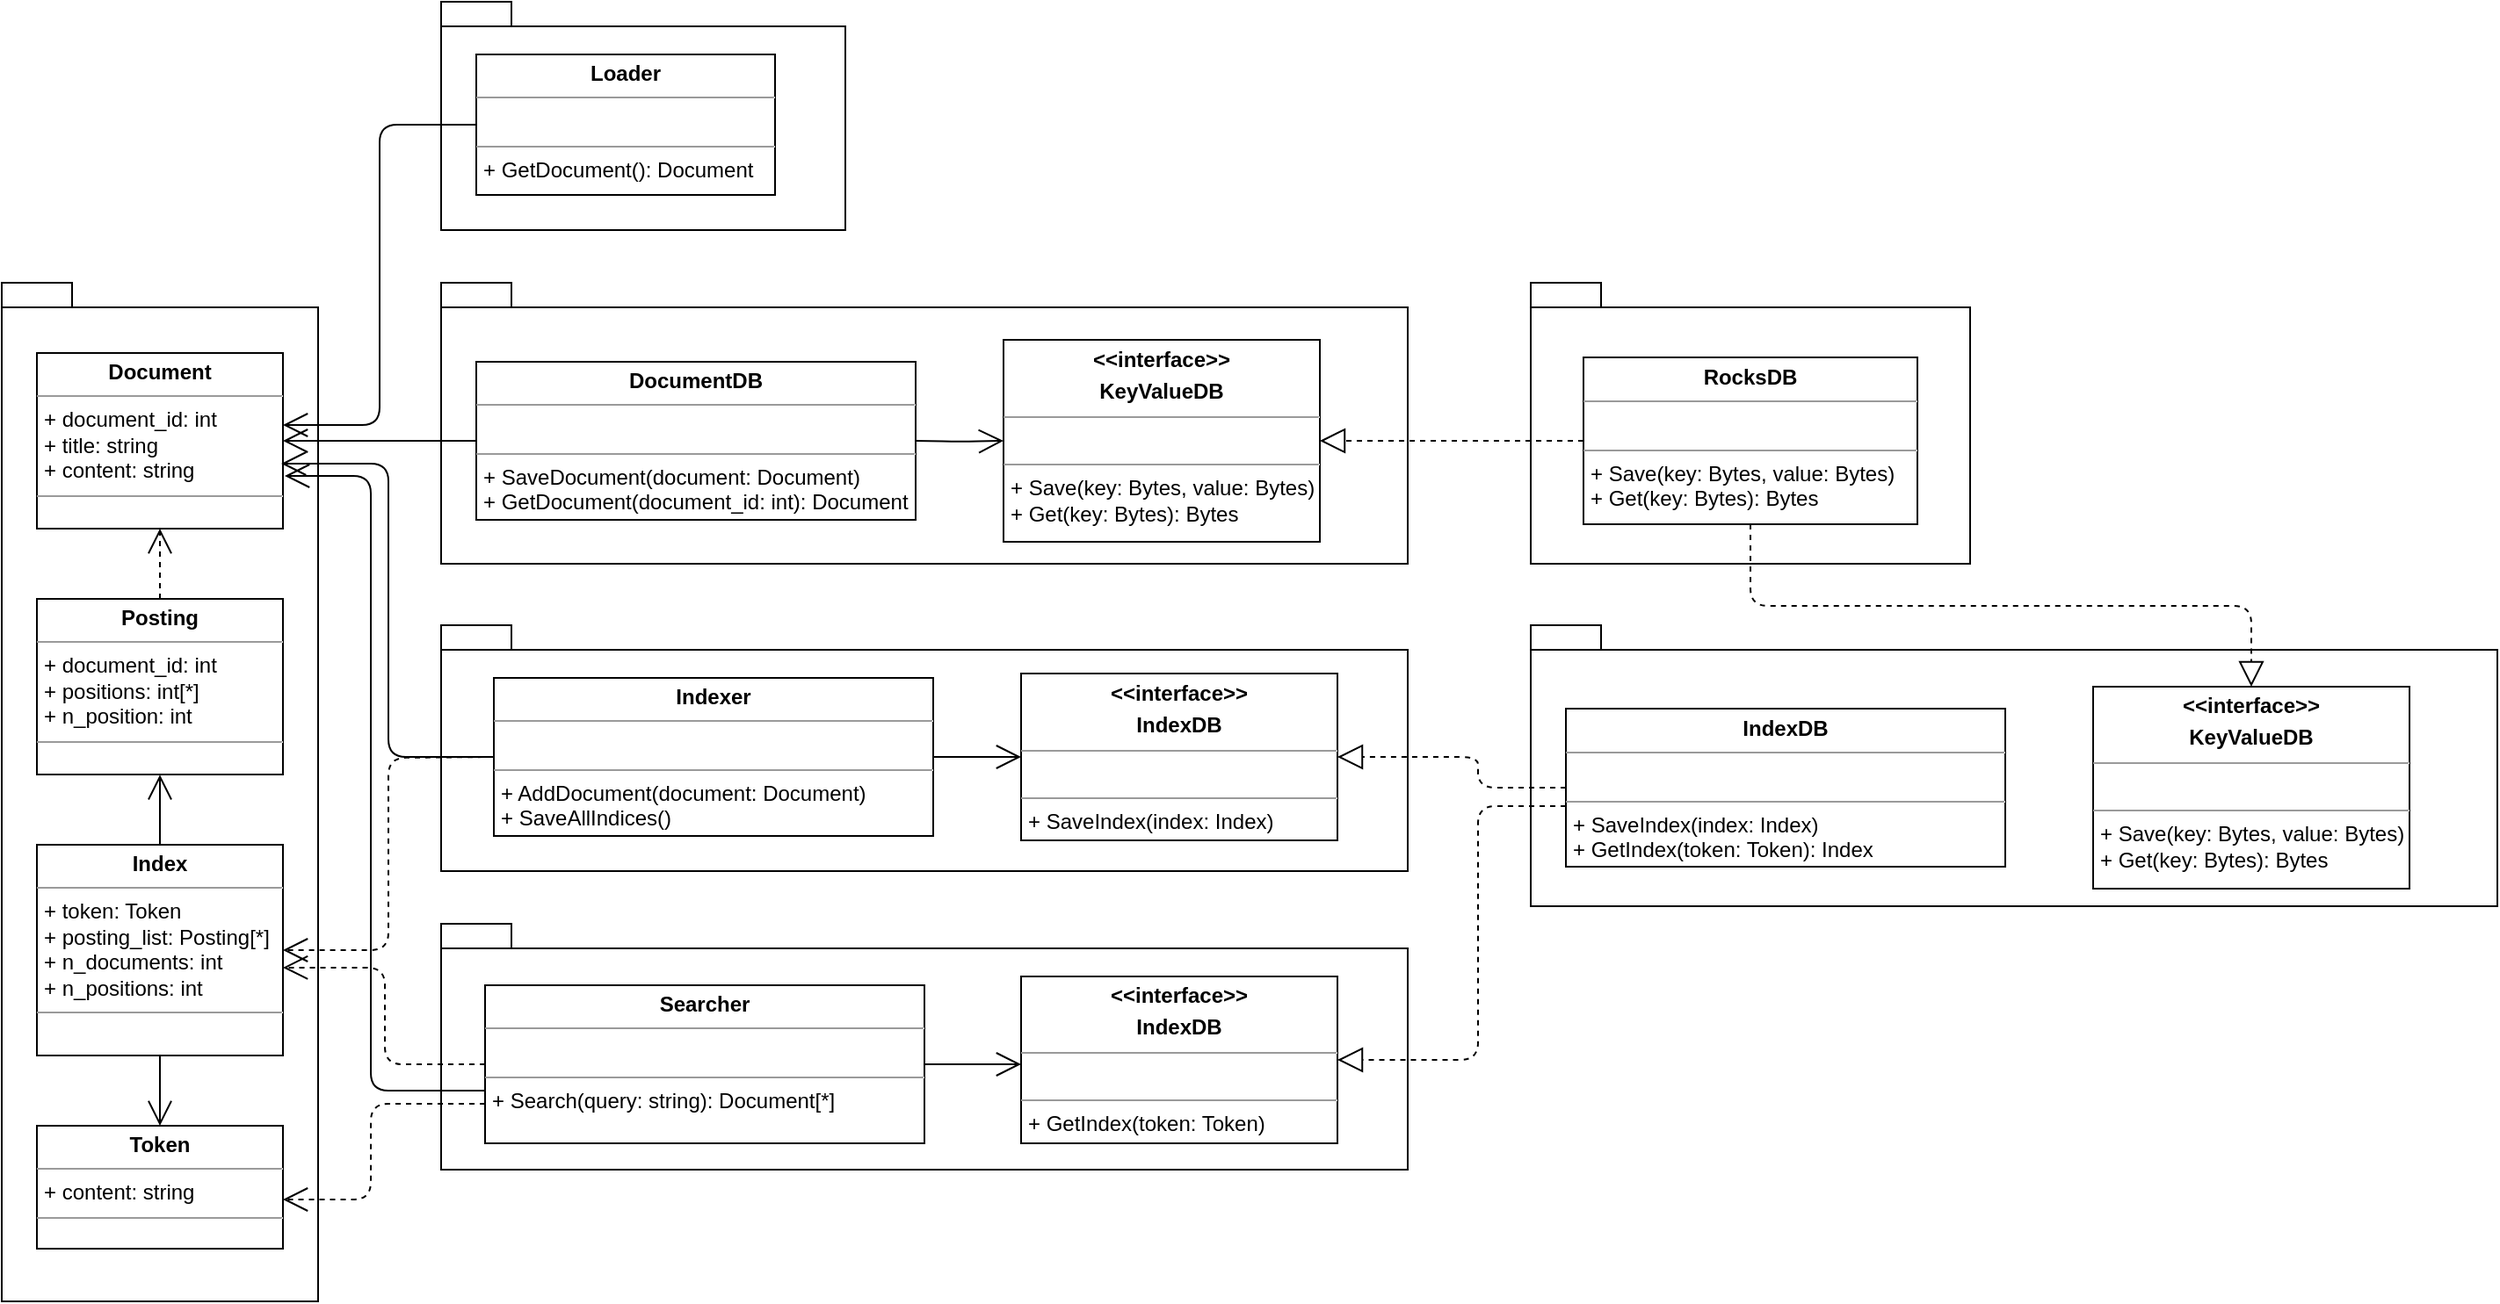 <mxfile version="12.2.9" type="device" pages="1"><diagram id="n5MgTzkEcJNTEItTUZx6" name="Page-1"><mxGraphModel dx="1085" dy="1642" grid="1" gridSize="10" guides="1" tooltips="1" connect="1" arrows="1" fold="1" page="1" pageScale="1" pageWidth="850" pageHeight="1100" math="0" shadow="0"><root><mxCell id="0"/><mxCell id="1" parent="0"/><mxCell id="E1D_X1i6CfK-9oharHE5-47" value="" style="shape=folder;fontStyle=1;spacingTop=10;tabWidth=40;tabHeight=14;tabPosition=left;html=1;" vertex="1" parent="1"><mxGeometry x="910" width="250" height="160" as="geometry"/></mxCell><mxCell id="E1D_X1i6CfK-9oharHE5-45" value="" style="shape=folder;fontStyle=1;spacingTop=10;tabWidth=40;tabHeight=14;tabPosition=left;html=1;" vertex="1" parent="1"><mxGeometry x="290" y="195" width="550" height="140" as="geometry"/></mxCell><mxCell id="E1D_X1i6CfK-9oharHE5-44" value="" style="shape=folder;fontStyle=1;spacingTop=10;tabWidth=40;tabHeight=14;tabPosition=left;html=1;" vertex="1" parent="1"><mxGeometry x="290" y="365" width="550" height="140" as="geometry"/></mxCell><mxCell id="E1D_X1i6CfK-9oharHE5-36" value="" style="shape=folder;fontStyle=1;spacingTop=10;tabWidth=40;tabHeight=14;tabPosition=left;html=1;" vertex="1" parent="1"><mxGeometry x="910" y="195" width="550" height="160" as="geometry"/></mxCell><mxCell id="E1D_X1i6CfK-9oharHE5-32" value="" style="shape=folder;fontStyle=1;spacingTop=10;tabWidth=40;tabHeight=14;tabPosition=left;html=1;" vertex="1" parent="1"><mxGeometry x="290" width="550" height="160" as="geometry"/></mxCell><mxCell id="E1D_X1i6CfK-9oharHE5-29" value="" style="shape=folder;fontStyle=1;spacingTop=10;tabWidth=40;tabHeight=14;tabPosition=left;html=1;" vertex="1" parent="1"><mxGeometry x="290" y="-160" width="230" height="130" as="geometry"/></mxCell><mxCell id="E1D_X1i6CfK-9oharHE5-28" value="" style="shape=folder;fontStyle=1;spacingTop=10;tabWidth=40;tabHeight=14;tabPosition=left;html=1;" vertex="1" parent="1"><mxGeometry x="40" width="180" height="580" as="geometry"/></mxCell><mxCell id="E1D_X1i6CfK-9oharHE5-8" value="&lt;p style=&quot;margin: 0px ; margin-top: 4px ; text-align: center&quot;&gt;&lt;b&gt;Document&lt;/b&gt;&lt;/p&gt;&lt;hr size=&quot;1&quot;&gt;&lt;p style=&quot;margin: 0px ; margin-left: 4px&quot;&gt;+ document_id: int&lt;/p&gt;&lt;p style=&quot;margin: 0px ; margin-left: 4px&quot;&gt;+ title: string&lt;/p&gt;&lt;p style=&quot;margin: 0px ; margin-left: 4px&quot;&gt;+ content: string&lt;/p&gt;&lt;hr size=&quot;1&quot;&gt;&lt;p style=&quot;margin: 0px ; margin-left: 4px&quot;&gt;&lt;br&gt;&lt;/p&gt;" style="verticalAlign=top;align=left;overflow=fill;fontSize=12;fontFamily=Helvetica;html=1;" vertex="1" parent="1"><mxGeometry x="60" y="40" width="140" height="100" as="geometry"/></mxCell><mxCell id="E1D_X1i6CfK-9oharHE5-10" value="&lt;p style=&quot;margin: 0px ; margin-top: 4px ; text-align: center&quot;&gt;&lt;b&gt;Posting&lt;/b&gt;&lt;/p&gt;&lt;hr size=&quot;1&quot;&gt;&lt;p style=&quot;margin: 0px ; margin-left: 4px&quot;&gt;+ document_id: int&lt;/p&gt;&lt;p style=&quot;margin: 0px ; margin-left: 4px&quot;&gt;+ positions: int[*]&lt;/p&gt;&lt;p style=&quot;margin: 0px ; margin-left: 4px&quot;&gt;+ n_position: int&lt;/p&gt;&lt;hr size=&quot;1&quot;&gt;&lt;p style=&quot;margin: 0px ; margin-left: 4px&quot;&gt;&lt;br&gt;&lt;/p&gt;" style="verticalAlign=top;align=left;overflow=fill;fontSize=12;fontFamily=Helvetica;html=1;" vertex="1" parent="1"><mxGeometry x="60" y="180" width="140" height="100" as="geometry"/></mxCell><mxCell id="E1D_X1i6CfK-9oharHE5-11" value="&lt;p style=&quot;margin: 0px ; margin-top: 4px ; text-align: center&quot;&gt;&lt;b&gt;Index&lt;/b&gt;&lt;/p&gt;&lt;hr size=&quot;1&quot;&gt;&lt;p style=&quot;margin: 0px ; margin-left: 4px&quot;&gt;+ token: Token&lt;/p&gt;&lt;p style=&quot;margin: 0px ; margin-left: 4px&quot;&gt;+ posting_list: Posting[*]&lt;/p&gt;&lt;p style=&quot;margin: 0px ; margin-left: 4px&quot;&gt;+ n_documents: int&lt;/p&gt;&lt;p style=&quot;margin: 0px ; margin-left: 4px&quot;&gt;+ n_positions: int&lt;/p&gt;&lt;hr size=&quot;1&quot;&gt;&lt;p style=&quot;margin: 0px ; margin-left: 4px&quot;&gt;&lt;br&gt;&lt;/p&gt;" style="verticalAlign=top;align=left;overflow=fill;fontSize=12;fontFamily=Helvetica;html=1;" vertex="1" parent="1"><mxGeometry x="60" y="320" width="140" height="120" as="geometry"/></mxCell><mxCell id="E1D_X1i6CfK-9oharHE5-15" value="&lt;p style=&quot;margin: 0px ; margin-top: 4px ; text-align: center&quot;&gt;&lt;b&gt;Loader&lt;/b&gt;&lt;/p&gt;&lt;hr size=&quot;1&quot;&gt;&lt;p style=&quot;margin: 0px ; margin-left: 4px&quot;&gt;&lt;br&gt;&lt;/p&gt;&lt;hr size=&quot;1&quot;&gt;&lt;p style=&quot;margin: 0px ; margin-left: 4px&quot;&gt;+ GetDocument(): Document&lt;/p&gt;" style="verticalAlign=top;align=left;overflow=fill;fontSize=12;fontFamily=Helvetica;html=1;" vertex="1" parent="1"><mxGeometry x="310" y="-130" width="170" height="80" as="geometry"/></mxCell><mxCell id="E1D_X1i6CfK-9oharHE5-30" value="&lt;p style=&quot;margin: 0px ; margin-top: 4px ; text-align: center&quot;&gt;&lt;b&gt;DocumentDB&lt;/b&gt;&lt;/p&gt;&lt;hr size=&quot;1&quot;&gt;&lt;p style=&quot;margin: 0px ; margin-left: 4px&quot;&gt;&lt;br&gt;&lt;/p&gt;&lt;hr size=&quot;1&quot;&gt;&lt;p style=&quot;margin: 0px ; margin-left: 4px&quot;&gt;+ SaveDocument(document: Document)&lt;/p&gt;&lt;p style=&quot;margin: 0px ; margin-left: 4px&quot;&gt;+ GetDocument(document_id: int): Document&amp;nbsp;&lt;/p&gt;" style="verticalAlign=top;align=left;overflow=fill;fontSize=12;fontFamily=Helvetica;html=1;" vertex="1" parent="1"><mxGeometry x="310" y="45" width="250" height="90" as="geometry"/></mxCell><mxCell id="E1D_X1i6CfK-9oharHE5-33" value="&lt;p style=&quot;margin: 0px ; margin-top: 4px ; text-align: center&quot;&gt;&lt;b&gt;IndexDB&lt;/b&gt;&lt;/p&gt;&lt;hr size=&quot;1&quot;&gt;&lt;p style=&quot;margin: 0px ; margin-left: 4px&quot;&gt;&lt;br&gt;&lt;/p&gt;&lt;hr size=&quot;1&quot;&gt;&lt;p style=&quot;margin: 0px ; margin-left: 4px&quot;&gt;+ SaveIndex(index: Index)&lt;/p&gt;&lt;p style=&quot;margin: 0px ; margin-left: 4px&quot;&gt;+ GetIndex(token: Token): Index&amp;nbsp;&lt;/p&gt;" style="verticalAlign=top;align=left;overflow=fill;fontSize=12;fontFamily=Helvetica;html=1;" vertex="1" parent="1"><mxGeometry x="930" y="242.5" width="250" height="90" as="geometry"/></mxCell><mxCell id="E1D_X1i6CfK-9oharHE5-34" value="&lt;p style=&quot;margin: 0px ; margin-top: 4px ; text-align: center&quot;&gt;&lt;b&gt;Token&lt;/b&gt;&lt;/p&gt;&lt;hr size=&quot;1&quot;&gt;&lt;p style=&quot;margin: 0px ; margin-left: 4px&quot;&gt;+ content: string&lt;/p&gt;&lt;hr size=&quot;1&quot;&gt;&lt;p style=&quot;margin: 0px ; margin-left: 4px&quot;&gt;&lt;br&gt;&lt;/p&gt;" style="verticalAlign=top;align=left;overflow=fill;fontSize=12;fontFamily=Helvetica;html=1;" vertex="1" parent="1"><mxGeometry x="60" y="480" width="140" height="70" as="geometry"/></mxCell><mxCell id="E1D_X1i6CfK-9oharHE5-37" value="&lt;p style=&quot;margin: 0px ; margin-top: 4px ; text-align: center&quot;&gt;&lt;b&gt;Indexer&lt;/b&gt;&lt;/p&gt;&lt;hr size=&quot;1&quot;&gt;&lt;p style=&quot;margin: 0px ; margin-left: 4px&quot;&gt;&lt;br&gt;&lt;/p&gt;&lt;hr size=&quot;1&quot;&gt;&lt;p style=&quot;margin: 0px ; margin-left: 4px&quot;&gt;+ AddDocument(document: Document)&lt;/p&gt;&lt;p style=&quot;margin: 0px ; margin-left: 4px&quot;&gt;+ SaveAllIndices()&lt;/p&gt;" style="verticalAlign=top;align=left;overflow=fill;fontSize=12;fontFamily=Helvetica;html=1;" vertex="1" parent="1"><mxGeometry x="320" y="225" width="250" height="90" as="geometry"/></mxCell><mxCell id="E1D_X1i6CfK-9oharHE5-38" value="&lt;p style=&quot;margin: 0px ; margin-top: 4px ; text-align: center&quot;&gt;&lt;b&gt;&amp;lt;&amp;lt;interface&amp;gt;&amp;gt;&lt;/b&gt;&lt;/p&gt;&lt;p style=&quot;margin: 0px ; margin-top: 4px ; text-align: center&quot;&gt;&lt;b&gt;IndexDB&lt;/b&gt;&lt;/p&gt;&lt;hr size=&quot;1&quot;&gt;&lt;p style=&quot;margin: 0px ; margin-left: 4px&quot;&gt;&lt;br&gt;&lt;/p&gt;&lt;hr size=&quot;1&quot;&gt;&lt;p style=&quot;margin: 0px ; margin-left: 4px&quot;&gt;+ SaveIndex(index: Index)&lt;span&gt;&amp;nbsp;&lt;/span&gt;&lt;/p&gt;" style="verticalAlign=top;align=left;overflow=fill;fontSize=12;fontFamily=Helvetica;html=1;" vertex="1" parent="1"><mxGeometry x="620" y="222.5" width="180" height="95" as="geometry"/></mxCell><mxCell id="E1D_X1i6CfK-9oharHE5-39" value="&lt;p style=&quot;margin: 0px ; margin-top: 4px ; text-align: center&quot;&gt;&lt;b&gt;&amp;lt;&amp;lt;interface&amp;gt;&amp;gt;&lt;/b&gt;&lt;/p&gt;&lt;p style=&quot;margin: 0px ; margin-top: 4px ; text-align: center&quot;&gt;&lt;b&gt;KeyValueDB&lt;/b&gt;&lt;/p&gt;&lt;hr size=&quot;1&quot;&gt;&lt;p style=&quot;margin: 0px ; margin-left: 4px&quot;&gt;&lt;br&gt;&lt;/p&gt;&lt;hr size=&quot;1&quot;&gt;&lt;p style=&quot;margin: 0px ; margin-left: 4px&quot;&gt;+ Save(key: Bytes, value: Bytes)&lt;/p&gt;&lt;p style=&quot;margin: 0px ; margin-left: 4px&quot;&gt;+ Get(key: Bytes): Bytes&amp;nbsp;&lt;/p&gt;" style="verticalAlign=top;align=left;overflow=fill;fontSize=12;fontFamily=Helvetica;html=1;" vertex="1" parent="1"><mxGeometry x="1230" y="230" width="180" height="115" as="geometry"/></mxCell><mxCell id="E1D_X1i6CfK-9oharHE5-40" value="&lt;p style=&quot;margin: 0px ; margin-top: 4px ; text-align: center&quot;&gt;&lt;b&gt;&amp;lt;&amp;lt;interface&amp;gt;&amp;gt;&lt;/b&gt;&lt;/p&gt;&lt;p style=&quot;margin: 0px ; margin-top: 4px ; text-align: center&quot;&gt;&lt;b&gt;KeyValueDB&lt;/b&gt;&lt;/p&gt;&lt;hr size=&quot;1&quot;&gt;&lt;p style=&quot;margin: 0px ; margin-left: 4px&quot;&gt;&lt;br&gt;&lt;/p&gt;&lt;hr size=&quot;1&quot;&gt;&lt;p style=&quot;margin: 0px ; margin-left: 4px&quot;&gt;+ Save(key: Bytes, value: Bytes)&lt;/p&gt;&lt;p style=&quot;margin: 0px ; margin-left: 4px&quot;&gt;+ Get(key: Bytes): Bytes&amp;nbsp;&lt;/p&gt;" style="verticalAlign=top;align=left;overflow=fill;fontSize=12;fontFamily=Helvetica;html=1;" vertex="1" parent="1"><mxGeometry x="610" y="32.5" width="180" height="115" as="geometry"/></mxCell><mxCell id="E1D_X1i6CfK-9oharHE5-42" value="&lt;p style=&quot;margin: 0px ; margin-top: 4px ; text-align: center&quot;&gt;&lt;b&gt;Searcher&lt;/b&gt;&lt;/p&gt;&lt;hr size=&quot;1&quot;&gt;&lt;p style=&quot;margin: 0px ; margin-left: 4px&quot;&gt;&lt;br&gt;&lt;/p&gt;&lt;hr size=&quot;1&quot;&gt;&lt;p style=&quot;margin: 0px ; margin-left: 4px&quot;&gt;+ Search(query: string): Document[*]&lt;/p&gt;" style="verticalAlign=top;align=left;overflow=fill;fontSize=12;fontFamily=Helvetica;html=1;" vertex="1" parent="1"><mxGeometry x="315" y="400" width="250" height="90" as="geometry"/></mxCell><mxCell id="E1D_X1i6CfK-9oharHE5-43" value="&lt;p style=&quot;margin: 0px ; margin-top: 4px ; text-align: center&quot;&gt;&lt;b&gt;&amp;lt;&amp;lt;interface&amp;gt;&amp;gt;&lt;/b&gt;&lt;/p&gt;&lt;p style=&quot;margin: 0px ; margin-top: 4px ; text-align: center&quot;&gt;&lt;b&gt;IndexDB&lt;/b&gt;&lt;/p&gt;&lt;hr size=&quot;1&quot;&gt;&lt;p style=&quot;margin: 0px ; margin-left: 4px&quot;&gt;&lt;br&gt;&lt;/p&gt;&lt;hr size=&quot;1&quot;&gt;&lt;p style=&quot;margin: 0px ; margin-left: 4px&quot;&gt;+ GetIndex(token: Token)&lt;span&gt;&amp;nbsp;&lt;/span&gt;&lt;/p&gt;" style="verticalAlign=top;align=left;overflow=fill;fontSize=12;fontFamily=Helvetica;html=1;" vertex="1" parent="1"><mxGeometry x="620" y="395" width="180" height="95" as="geometry"/></mxCell><mxCell id="E1D_X1i6CfK-9oharHE5-46" value="&lt;p style=&quot;margin: 0px ; margin-top: 4px ; text-align: center&quot;&gt;&lt;b&gt;RocksDB&lt;/b&gt;&lt;/p&gt;&lt;hr size=&quot;1&quot;&gt;&lt;p style=&quot;margin: 0px ; margin-left: 4px&quot;&gt;&lt;br&gt;&lt;/p&gt;&lt;hr size=&quot;1&quot;&gt;&lt;p style=&quot;margin: 0px 0px 0px 4px&quot;&gt;+ Save(key: Bytes, value: Bytes)&lt;/p&gt;&lt;p style=&quot;margin: 0px ; margin-left: 4px&quot;&gt;&lt;span&gt;+ Get(key: Bytes): Bytes&amp;nbsp;&lt;/span&gt;&lt;span&gt;&amp;nbsp;&lt;/span&gt;&lt;br&gt;&lt;/p&gt;" style="verticalAlign=top;align=left;overflow=fill;fontSize=12;fontFamily=Helvetica;html=1;" vertex="1" parent="1"><mxGeometry x="940" y="42.5" width="190" height="95" as="geometry"/></mxCell><mxCell id="E1D_X1i6CfK-9oharHE5-57" value="" style="endArrow=block;dashed=1;endFill=0;endSize=12;html=1;exitX=0;exitY=0.5;exitDx=0;exitDy=0;entryX=1;entryY=0.5;entryDx=0;entryDy=0;edgeStyle=orthogonalEdgeStyle;" edge="1" parent="1" source="E1D_X1i6CfK-9oharHE5-46" target="E1D_X1i6CfK-9oharHE5-40"><mxGeometry width="160" relative="1" as="geometry"><mxPoint x="750" y="100" as="sourcePoint"/><mxPoint x="910" y="100" as="targetPoint"/></mxGeometry></mxCell><mxCell id="E1D_X1i6CfK-9oharHE5-59" value="" style="endArrow=block;dashed=1;endFill=0;endSize=12;html=1;edgeStyle=orthogonalEdgeStyle;entryX=0.5;entryY=0;entryDx=0;entryDy=0;exitX=0.5;exitY=1;exitDx=0;exitDy=0;" edge="1" parent="1" source="E1D_X1i6CfK-9oharHE5-46" target="E1D_X1i6CfK-9oharHE5-39"><mxGeometry width="160" relative="1" as="geometry"><mxPoint x="950" y="100" as="sourcePoint"/><mxPoint x="800" y="100" as="targetPoint"/><Array as="points"><mxPoint x="1035" y="184"/><mxPoint x="1320" y="184"/></Array></mxGeometry></mxCell><mxCell id="E1D_X1i6CfK-9oharHE5-60" value="" style="endArrow=open;endFill=1;endSize=12;html=1;exitX=0;exitY=0.5;exitDx=0;exitDy=0;entryX=1;entryY=0.41;entryDx=0;entryDy=0;entryPerimeter=0;edgeStyle=orthogonalEdgeStyle;" edge="1" parent="1" source="E1D_X1i6CfK-9oharHE5-15" target="E1D_X1i6CfK-9oharHE5-8"><mxGeometry width="160" relative="1" as="geometry"><mxPoint x="120" y="-95.5" as="sourcePoint"/><mxPoint x="280" y="-95.5" as="targetPoint"/></mxGeometry></mxCell><mxCell id="E1D_X1i6CfK-9oharHE5-62" value="" style="endArrow=open;endFill=1;endSize=12;html=1;exitX=0;exitY=0.5;exitDx=0;exitDy=0;edgeStyle=orthogonalEdgeStyle;entryX=1;entryY=0.5;entryDx=0;entryDy=0;" edge="1" parent="1" source="E1D_X1i6CfK-9oharHE5-30" target="E1D_X1i6CfK-9oharHE5-8"><mxGeometry width="160" relative="1" as="geometry"><mxPoint x="731" y="-170" as="sourcePoint"/><mxPoint x="200" y="100" as="targetPoint"/></mxGeometry></mxCell><mxCell id="E1D_X1i6CfK-9oharHE5-64" value="" style="endArrow=open;endFill=1;endSize=12;html=1;edgeStyle=orthogonalEdgeStyle;entryX=0;entryY=0.5;entryDx=0;entryDy=0;" edge="1" parent="1" target="E1D_X1i6CfK-9oharHE5-40"><mxGeometry width="160" relative="1" as="geometry"><mxPoint x="560" y="90" as="sourcePoint"/><mxPoint x="210" y="100" as="targetPoint"/></mxGeometry></mxCell><mxCell id="E1D_X1i6CfK-9oharHE5-66" value="" style="endArrow=open;endFill=1;endSize=12;html=1;edgeStyle=orthogonalEdgeStyle;entryX=0.5;entryY=0.483;entryDx=0;entryDy=0;entryPerimeter=0;" edge="1" parent="1" source="E1D_X1i6CfK-9oharHE5-11" target="E1D_X1i6CfK-9oharHE5-28"><mxGeometry width="160" relative="1" as="geometry"><mxPoint x="140" y="190" as="sourcePoint"/><mxPoint x="140" y="150" as="targetPoint"/><Array as="points"><mxPoint x="130" y="320"/><mxPoint x="130" y="320"/></Array></mxGeometry></mxCell><mxCell id="E1D_X1i6CfK-9oharHE5-68" value="" style="endArrow=open;endFill=1;endSize=12;html=1;edgeStyle=orthogonalEdgeStyle;entryX=0.5;entryY=0;entryDx=0;entryDy=0;" edge="1" parent="1" source="E1D_X1i6CfK-9oharHE5-11" target="E1D_X1i6CfK-9oharHE5-34"><mxGeometry width="160" relative="1" as="geometry"><mxPoint x="140" y="330" as="sourcePoint"/><mxPoint x="140" y="290" as="targetPoint"/><Array as="points"/></mxGeometry></mxCell><mxCell id="E1D_X1i6CfK-9oharHE5-71" value="" style="endArrow=open;endSize=12;dashed=1;html=1;exitX=0.5;exitY=0;exitDx=0;exitDy=0;entryX=0.5;entryY=1;entryDx=0;entryDy=0;" edge="1" parent="1" source="E1D_X1i6CfK-9oharHE5-10" target="E1D_X1i6CfK-9oharHE5-8"><mxGeometry x="-0.5" width="160" relative="1" as="geometry"><mxPoint x="120" y="300" as="sourcePoint"/><mxPoint x="280" y="300" as="targetPoint"/><mxPoint as="offset"/></mxGeometry></mxCell><mxCell id="E1D_X1i6CfK-9oharHE5-72" value="" style="endArrow=open;endFill=1;endSize=12;html=1;exitX=0;exitY=0.5;exitDx=0;exitDy=0;edgeStyle=orthogonalEdgeStyle;entryX=0.993;entryY=0.63;entryDx=0;entryDy=0;entryPerimeter=0;" edge="1" parent="1" source="E1D_X1i6CfK-9oharHE5-37" target="E1D_X1i6CfK-9oharHE5-8"><mxGeometry width="160" relative="1" as="geometry"><mxPoint x="300" y="272" as="sourcePoint"/><mxPoint x="190" y="272" as="targetPoint"/></mxGeometry></mxCell><mxCell id="E1D_X1i6CfK-9oharHE5-73" value="" style="endArrow=open;endSize=12;dashed=1;html=1;entryX=1;entryY=0.5;entryDx=0;entryDy=0;edgeStyle=orthogonalEdgeStyle;" edge="1" parent="1" target="E1D_X1i6CfK-9oharHE5-11"><mxGeometry x="-0.5" width="160" relative="1" as="geometry"><mxPoint x="320" y="270" as="sourcePoint"/><mxPoint x="140" y="150" as="targetPoint"/><mxPoint as="offset"/></mxGeometry></mxCell><mxCell id="E1D_X1i6CfK-9oharHE5-76" value="" style="endArrow=open;endSize=12;dashed=1;html=1;entryX=1;entryY=0.583;entryDx=0;entryDy=0;exitX=0;exitY=0.5;exitDx=0;exitDy=0;edgeStyle=orthogonalEdgeStyle;entryPerimeter=0;" edge="1" parent="1" source="E1D_X1i6CfK-9oharHE5-42" target="E1D_X1i6CfK-9oharHE5-11"><mxGeometry width="160" relative="1" as="geometry"><mxPoint x="50" y="600" as="sourcePoint"/><mxPoint x="210" y="600" as="targetPoint"/><Array as="points"><mxPoint x="258" y="445"/><mxPoint x="258" y="390"/></Array></mxGeometry></mxCell><mxCell id="E1D_X1i6CfK-9oharHE5-77" value="" style="endArrow=open;endFill=1;endSize=12;html=1;edgeStyle=orthogonalEdgeStyle;" edge="1" parent="1"><mxGeometry width="160" relative="1" as="geometry"><mxPoint x="315" y="460" as="sourcePoint"/><mxPoint x="201" y="110" as="targetPoint"/><Array as="points"><mxPoint x="250" y="460"/><mxPoint x="250" y="110"/></Array></mxGeometry></mxCell><mxCell id="E1D_X1i6CfK-9oharHE5-79" value="" style="endArrow=open;endSize=12;dashed=1;html=1;entryX=1;entryY=0.6;entryDx=0;entryDy=0;exitX=0;exitY=0.75;exitDx=0;exitDy=0;edgeStyle=orthogonalEdgeStyle;entryPerimeter=0;" edge="1" parent="1" source="E1D_X1i6CfK-9oharHE5-42" target="E1D_X1i6CfK-9oharHE5-34"><mxGeometry width="160" relative="1" as="geometry"><mxPoint x="325" y="455" as="sourcePoint"/><mxPoint x="210" y="400" as="targetPoint"/><Array as="points"><mxPoint x="250" y="468"/><mxPoint x="250" y="522"/></Array></mxGeometry></mxCell><mxCell id="E1D_X1i6CfK-9oharHE5-80" value="" style="endArrow=open;endFill=1;endSize=12;html=1;edgeStyle=orthogonalEdgeStyle;exitX=1;exitY=0.5;exitDx=0;exitDy=0;" edge="1" parent="1" source="E1D_X1i6CfK-9oharHE5-37" target="E1D_X1i6CfK-9oharHE5-38"><mxGeometry width="160" relative="1" as="geometry"><mxPoint x="570" y="100" as="sourcePoint"/><mxPoint x="620" y="100" as="targetPoint"/></mxGeometry></mxCell><mxCell id="E1D_X1i6CfK-9oharHE5-81" value="" style="endArrow=open;endFill=1;endSize=12;html=1;edgeStyle=orthogonalEdgeStyle;exitX=1;exitY=0.5;exitDx=0;exitDy=0;" edge="1" parent="1" source="E1D_X1i6CfK-9oharHE5-42"><mxGeometry width="160" relative="1" as="geometry"><mxPoint x="580" y="280" as="sourcePoint"/><mxPoint x="620" y="445" as="targetPoint"/></mxGeometry></mxCell><mxCell id="E1D_X1i6CfK-9oharHE5-82" value="" style="endArrow=block;dashed=1;endFill=0;endSize=12;html=1;edgeStyle=orthogonalEdgeStyle;entryX=1;entryY=0.5;entryDx=0;entryDy=0;exitX=0;exitY=0.5;exitDx=0;exitDy=0;" edge="1" parent="1" source="E1D_X1i6CfK-9oharHE5-33" target="E1D_X1i6CfK-9oharHE5-38"><mxGeometry width="160" relative="1" as="geometry"><mxPoint x="1045" y="148" as="sourcePoint"/><mxPoint x="1330" y="240" as="targetPoint"/><Array as="points"><mxPoint x="880" y="288"/><mxPoint x="880" y="270"/></Array></mxGeometry></mxCell><mxCell id="E1D_X1i6CfK-9oharHE5-83" value="" style="endArrow=block;dashed=1;endFill=0;endSize=12;html=1;edgeStyle=orthogonalEdgeStyle;entryX=1;entryY=0.5;entryDx=0;entryDy=0;" edge="1" parent="1" target="E1D_X1i6CfK-9oharHE5-43"><mxGeometry width="160" relative="1" as="geometry"><mxPoint x="930" y="298" as="sourcePoint"/><mxPoint x="810" y="280" as="targetPoint"/><Array as="points"><mxPoint x="880" y="298"/><mxPoint x="880" y="443"/></Array></mxGeometry></mxCell></root></mxGraphModel></diagram></mxfile>